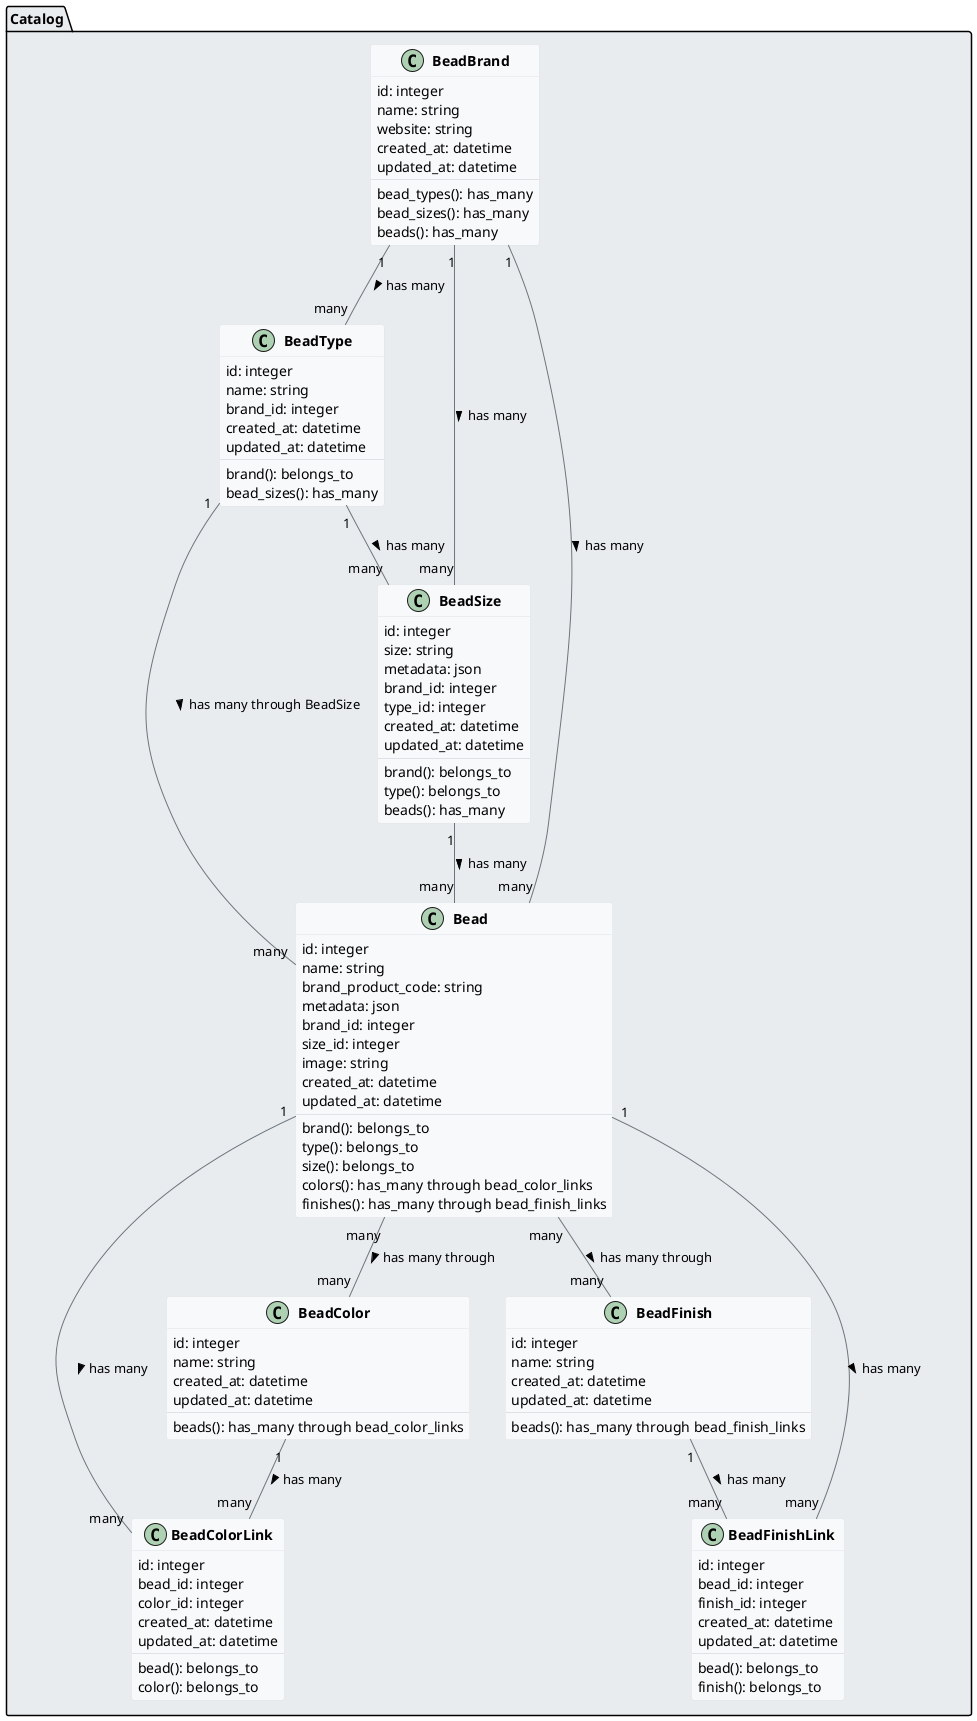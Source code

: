 @startuml Bead Catalog Class Diagram

' Style settings
skinparam classAttributeIconSize 0
skinparam classFontStyle bold
skinparam classFontSize 14
skinparam classBackgroundColor #F8F9FA
skinparam classBorderColor #DEE2E6
skinparam arrowColor #6C757D
skinparam packageBackgroundColor #E9ECEF

package "Catalog" {
  class BeadBrand {
    id: integer
    name: string
    website: string
    created_at: datetime
    updated_at: datetime
    --
    bead_types(): has_many
    bead_sizes(): has_many
    beads(): has_many
  }

  class BeadType {
    id: integer
    name: string
    brand_id: integer
    created_at: datetime
    updated_at: datetime
    --
    brand(): belongs_to
    bead_sizes(): has_many
  }

  class BeadSize {
    id: integer
    size: string
    metadata: json
    brand_id: integer
    type_id: integer
    created_at: datetime
    updated_at: datetime
    --
    brand(): belongs_to
    type(): belongs_to
    beads(): has_many
  }

  class Bead {
    id: integer
    name: string
    brand_product_code: string
    metadata: json
    brand_id: integer
    size_id: integer
    image: string
    created_at: datetime
    updated_at: datetime
    --
    brand(): belongs_to
    type(): belongs_to
    size(): belongs_to
    colors(): has_many through bead_color_links
    finishes(): has_many through bead_finish_links
  }

  class BeadColor {
    id: integer
    name: string
    created_at: datetime
    updated_at: datetime
    --
    beads(): has_many through bead_color_links
  }

  class BeadFinish {
    id: integer
    name: string
    created_at: datetime
    updated_at: datetime
    --
    beads(): has_many through bead_finish_links
  }

  class BeadColorLink {
    id: integer
    bead_id: integer
    color_id: integer
    created_at: datetime
    updated_at: datetime
    --
    bead(): belongs_to
    color(): belongs_to
  }

  class BeadFinishLink {
    id: integer
    bead_id: integer
    finish_id: integer
    created_at: datetime
    updated_at: datetime
    --
    bead(): belongs_to
    finish(): belongs_to
  }
}

' Relationships
BeadBrand "1" -- "many" BeadType : has many >
BeadBrand "1" -- "many" BeadSize : has many >
BeadBrand "1" -- "many" Bead : has many >

BeadType "1" -- "many" BeadSize : has many >
BeadType "1" -- "many" Bead : has many through BeadSize >

BeadSize "1" -- "many" Bead : has many >

Bead "many" -- "many" BeadColor : has many through >
Bead "many" -- "many" BeadFinish : has many through >

Bead "1" -- "many" BeadColorLink : has many >
BeadColor "1" -- "many" BeadColorLink : has many >

Bead "1" -- "many" BeadFinishLink : has many >
BeadFinish "1" -- "many" BeadFinishLink : has many >

@enduml